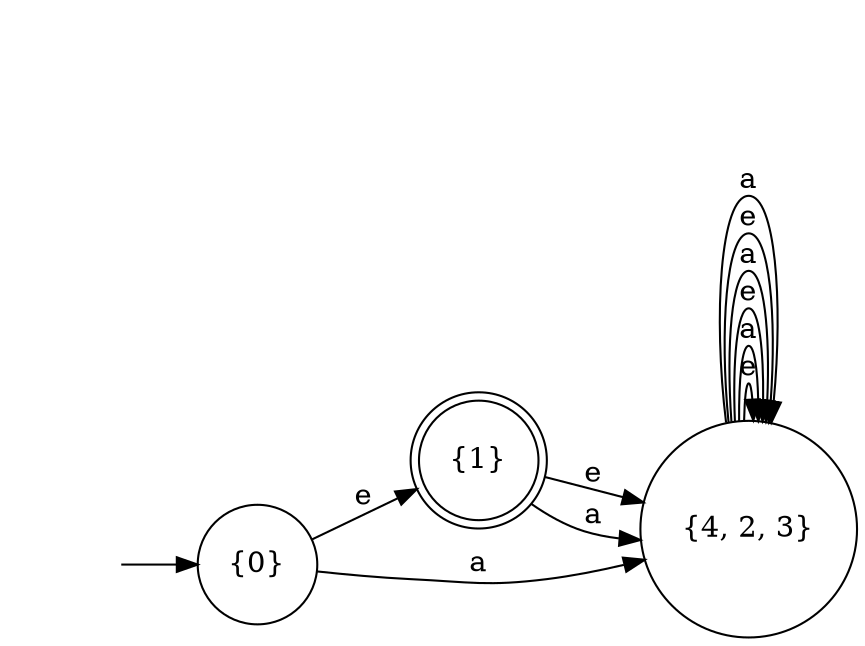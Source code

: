 digraph G {
    rankdir=LR;
    node [shape=circle];
    start [shape=none, label=""];
    "{1}" [shape=doublecircle];
    "{1}" -> "{4, 2, 3}" [label="e"];
    "{1}" -> "{4, 2, 3}" [label="a"];
    "{0}" -> "{1}" [label="e"];
    "{0}" -> "{4, 2, 3}" [label="a"];
    "{4, 2, 3}" -> "{4, 2, 3}" [label="e"];
    "{4, 2, 3}" -> "{4, 2, 3}" [label="a"];
    "{4, 2, 3}" -> "{4, 2, 3}" [label="e"];
    "{4, 2, 3}" -> "{4, 2, 3}" [label="a"];
    "{4, 2, 3}" -> "{4, 2, 3}" [label="e"];
    "{4, 2, 3}" -> "{4, 2, 3}" [label="a"];
    start -> "{0}";
}
